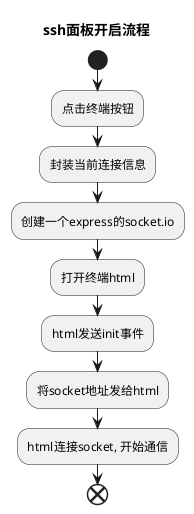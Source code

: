 @startuml 

title ssh面板开启流程

start

:点击终端按钮;

:封装当前连接信息;

:创建一个express的socket.io;

:打开终端html;

:html发送init事件;

:将socket地址发给html;

:html连接socket, 开始通信;


end

@enduml